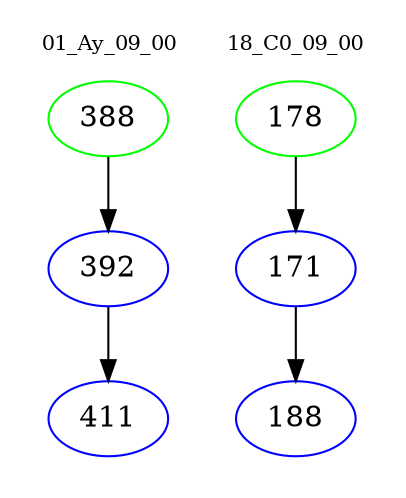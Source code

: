 digraph{
subgraph cluster_0 {
color = white
label = "01_Ay_09_00";
fontsize=10;
T0_388 [label="388", color="green"]
T0_388 -> T0_392 [color="black"]
T0_392 [label="392", color="blue"]
T0_392 -> T0_411 [color="black"]
T0_411 [label="411", color="blue"]
}
subgraph cluster_1 {
color = white
label = "18_C0_09_00";
fontsize=10;
T1_178 [label="178", color="green"]
T1_178 -> T1_171 [color="black"]
T1_171 [label="171", color="blue"]
T1_171 -> T1_188 [color="black"]
T1_188 [label="188", color="blue"]
}
}
